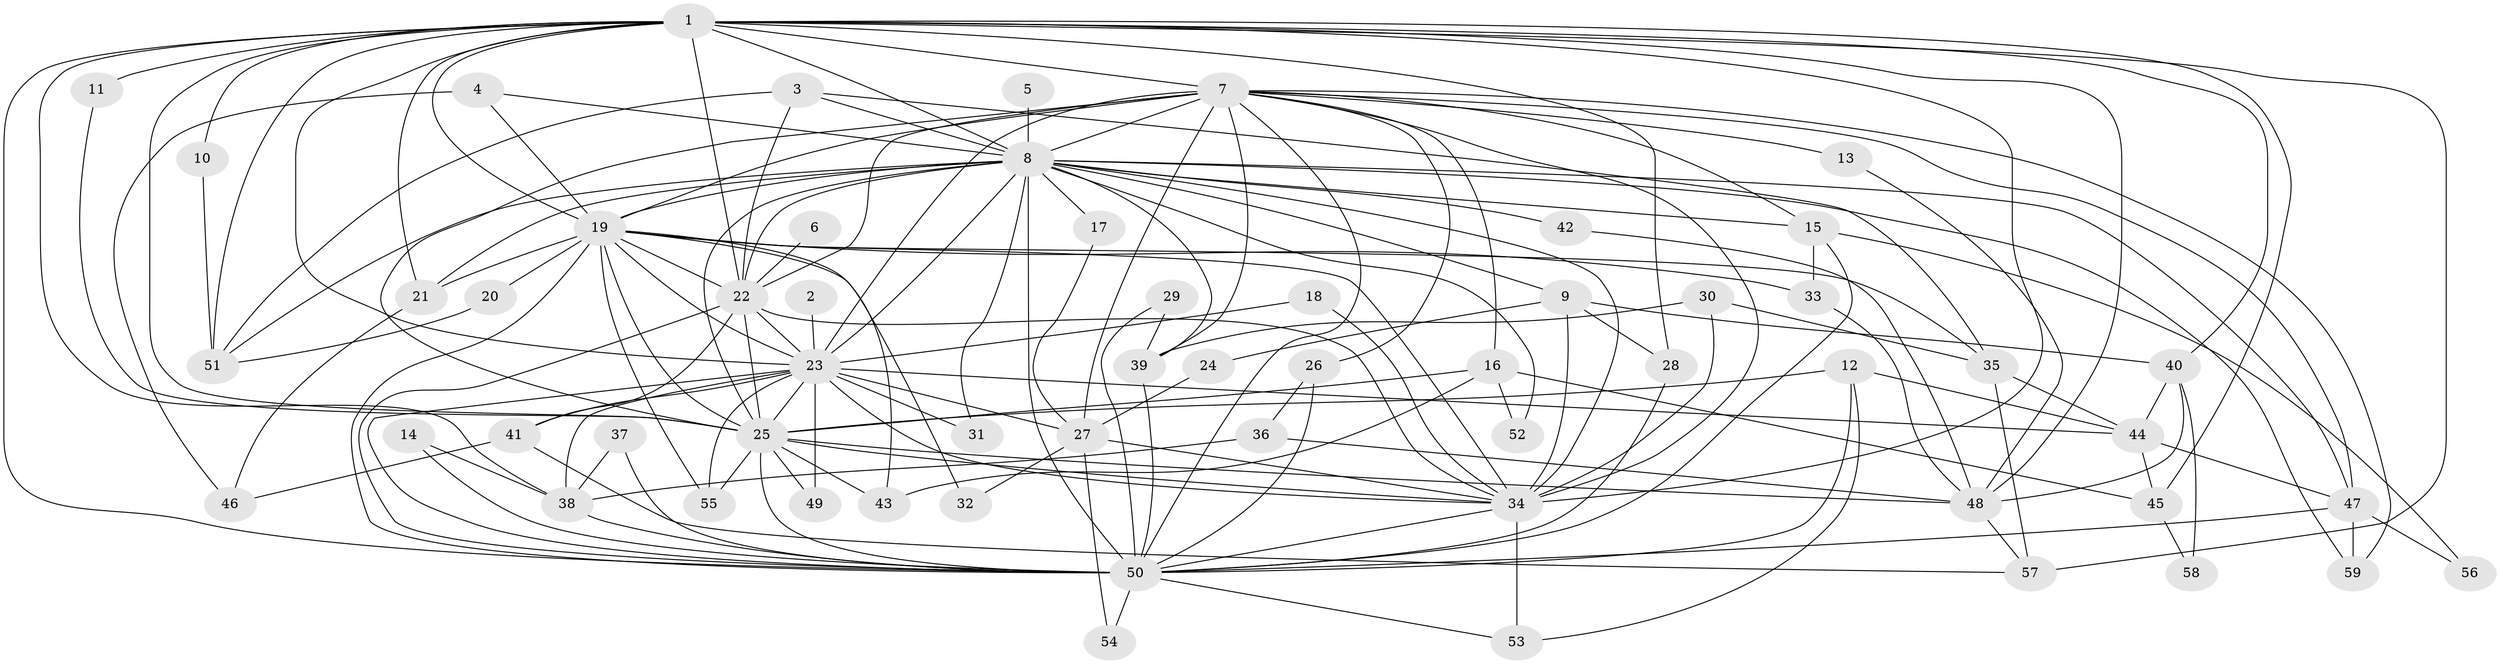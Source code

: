 // original degree distribution, {28: 0.010526315789473684, 17: 0.021052631578947368, 19: 0.010526315789473684, 22: 0.021052631578947368, 14: 0.010526315789473684, 15: 0.021052631578947368, 20: 0.010526315789473684, 6: 0.05263157894736842, 2: 0.5578947368421052, 4: 0.042105263157894736, 3: 0.16842105263157894, 5: 0.05263157894736842, 7: 0.010526315789473684, 9: 0.010526315789473684}
// Generated by graph-tools (version 1.1) at 2025/36/03/04/25 23:36:37]
// undirected, 59 vertices, 156 edges
graph export_dot {
  node [color=gray90,style=filled];
  1;
  2;
  3;
  4;
  5;
  6;
  7;
  8;
  9;
  10;
  11;
  12;
  13;
  14;
  15;
  16;
  17;
  18;
  19;
  20;
  21;
  22;
  23;
  24;
  25;
  26;
  27;
  28;
  29;
  30;
  31;
  32;
  33;
  34;
  35;
  36;
  37;
  38;
  39;
  40;
  41;
  42;
  43;
  44;
  45;
  46;
  47;
  48;
  49;
  50;
  51;
  52;
  53;
  54;
  55;
  56;
  57;
  58;
  59;
  1 -- 7 [weight=3.0];
  1 -- 8 [weight=2.0];
  1 -- 10 [weight=1.0];
  1 -- 11 [weight=2.0];
  1 -- 19 [weight=2.0];
  1 -- 21 [weight=1.0];
  1 -- 22 [weight=3.0];
  1 -- 23 [weight=2.0];
  1 -- 25 [weight=2.0];
  1 -- 28 [weight=1.0];
  1 -- 34 [weight=2.0];
  1 -- 38 [weight=1.0];
  1 -- 40 [weight=1.0];
  1 -- 45 [weight=1.0];
  1 -- 48 [weight=2.0];
  1 -- 50 [weight=2.0];
  1 -- 51 [weight=1.0];
  1 -- 57 [weight=1.0];
  2 -- 23 [weight=1.0];
  3 -- 8 [weight=1.0];
  3 -- 22 [weight=1.0];
  3 -- 35 [weight=1.0];
  3 -- 51 [weight=1.0];
  4 -- 8 [weight=1.0];
  4 -- 19 [weight=1.0];
  4 -- 46 [weight=1.0];
  5 -- 8 [weight=1.0];
  6 -- 22 [weight=1.0];
  7 -- 8 [weight=1.0];
  7 -- 13 [weight=1.0];
  7 -- 15 [weight=1.0];
  7 -- 16 [weight=1.0];
  7 -- 19 [weight=2.0];
  7 -- 22 [weight=1.0];
  7 -- 23 [weight=2.0];
  7 -- 25 [weight=1.0];
  7 -- 26 [weight=1.0];
  7 -- 27 [weight=1.0];
  7 -- 34 [weight=1.0];
  7 -- 39 [weight=1.0];
  7 -- 47 [weight=1.0];
  7 -- 50 [weight=2.0];
  7 -- 59 [weight=1.0];
  8 -- 9 [weight=2.0];
  8 -- 15 [weight=1.0];
  8 -- 17 [weight=1.0];
  8 -- 19 [weight=2.0];
  8 -- 21 [weight=1.0];
  8 -- 22 [weight=1.0];
  8 -- 23 [weight=1.0];
  8 -- 25 [weight=2.0];
  8 -- 31 [weight=1.0];
  8 -- 34 [weight=2.0];
  8 -- 39 [weight=1.0];
  8 -- 42 [weight=1.0];
  8 -- 47 [weight=1.0];
  8 -- 50 [weight=1.0];
  8 -- 51 [weight=1.0];
  8 -- 52 [weight=1.0];
  8 -- 59 [weight=1.0];
  9 -- 24 [weight=1.0];
  9 -- 28 [weight=1.0];
  9 -- 34 [weight=1.0];
  9 -- 40 [weight=1.0];
  10 -- 51 [weight=1.0];
  11 -- 25 [weight=1.0];
  12 -- 25 [weight=1.0];
  12 -- 44 [weight=1.0];
  12 -- 50 [weight=1.0];
  12 -- 53 [weight=1.0];
  13 -- 48 [weight=1.0];
  14 -- 38 [weight=1.0];
  14 -- 50 [weight=1.0];
  15 -- 33 [weight=1.0];
  15 -- 50 [weight=1.0];
  15 -- 56 [weight=1.0];
  16 -- 25 [weight=1.0];
  16 -- 43 [weight=1.0];
  16 -- 45 [weight=1.0];
  16 -- 52 [weight=1.0];
  17 -- 27 [weight=1.0];
  18 -- 23 [weight=1.0];
  18 -- 34 [weight=1.0];
  19 -- 20 [weight=1.0];
  19 -- 21 [weight=1.0];
  19 -- 22 [weight=1.0];
  19 -- 23 [weight=1.0];
  19 -- 25 [weight=1.0];
  19 -- 32 [weight=1.0];
  19 -- 33 [weight=1.0];
  19 -- 34 [weight=1.0];
  19 -- 35 [weight=1.0];
  19 -- 43 [weight=1.0];
  19 -- 50 [weight=1.0];
  19 -- 55 [weight=1.0];
  20 -- 51 [weight=1.0];
  21 -- 46 [weight=1.0];
  22 -- 23 [weight=1.0];
  22 -- 25 [weight=1.0];
  22 -- 34 [weight=1.0];
  22 -- 41 [weight=1.0];
  22 -- 50 [weight=1.0];
  23 -- 25 [weight=1.0];
  23 -- 27 [weight=1.0];
  23 -- 31 [weight=1.0];
  23 -- 34 [weight=1.0];
  23 -- 38 [weight=1.0];
  23 -- 41 [weight=1.0];
  23 -- 44 [weight=1.0];
  23 -- 49 [weight=1.0];
  23 -- 50 [weight=1.0];
  23 -- 55 [weight=1.0];
  24 -- 27 [weight=1.0];
  25 -- 34 [weight=1.0];
  25 -- 43 [weight=1.0];
  25 -- 48 [weight=1.0];
  25 -- 49 [weight=1.0];
  25 -- 50 [weight=1.0];
  25 -- 55 [weight=1.0];
  26 -- 36 [weight=1.0];
  26 -- 50 [weight=1.0];
  27 -- 32 [weight=1.0];
  27 -- 34 [weight=1.0];
  27 -- 54 [weight=1.0];
  28 -- 50 [weight=1.0];
  29 -- 39 [weight=1.0];
  29 -- 50 [weight=1.0];
  30 -- 34 [weight=1.0];
  30 -- 35 [weight=1.0];
  30 -- 39 [weight=1.0];
  33 -- 48 [weight=1.0];
  34 -- 50 [weight=1.0];
  34 -- 53 [weight=1.0];
  35 -- 44 [weight=1.0];
  35 -- 57 [weight=1.0];
  36 -- 38 [weight=1.0];
  36 -- 48 [weight=1.0];
  37 -- 38 [weight=1.0];
  37 -- 50 [weight=1.0];
  38 -- 50 [weight=1.0];
  39 -- 50 [weight=1.0];
  40 -- 44 [weight=1.0];
  40 -- 48 [weight=1.0];
  40 -- 58 [weight=1.0];
  41 -- 46 [weight=1.0];
  41 -- 57 [weight=1.0];
  42 -- 48 [weight=1.0];
  44 -- 45 [weight=1.0];
  44 -- 47 [weight=1.0];
  45 -- 58 [weight=1.0];
  47 -- 50 [weight=1.0];
  47 -- 56 [weight=1.0];
  47 -- 59 [weight=1.0];
  48 -- 57 [weight=1.0];
  50 -- 53 [weight=1.0];
  50 -- 54 [weight=1.0];
}
